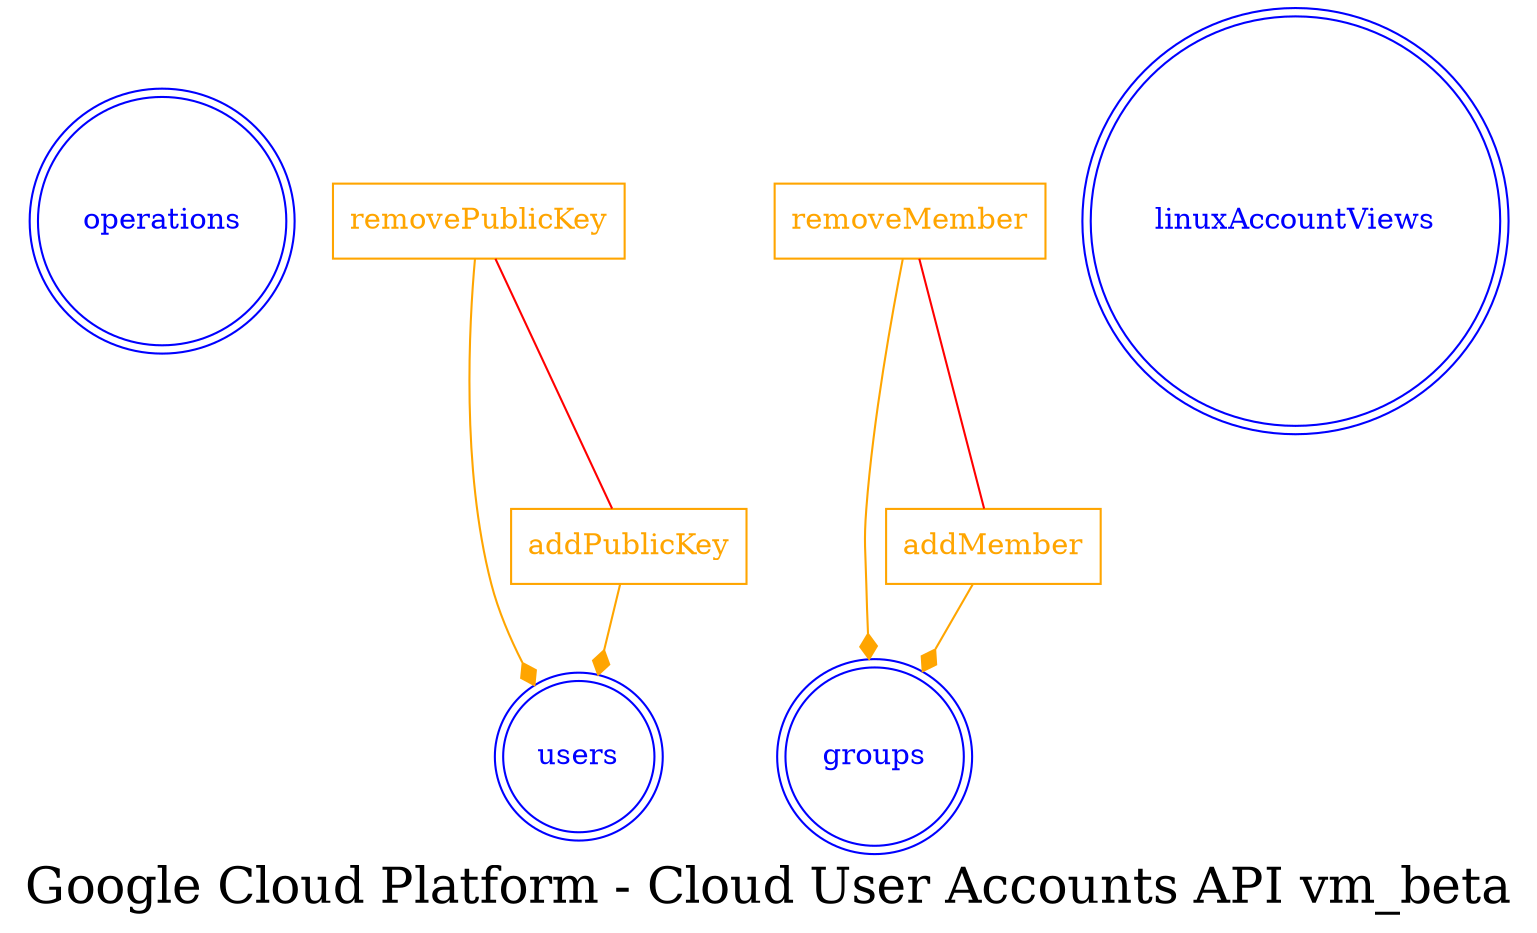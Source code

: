 digraph LexiconGraph {
graph[label="Google Cloud Platform - Cloud User Accounts API vm_beta", fontsize=24]
splines=true
"operations" [color=blue, fontcolor=blue, shape=doublecircle]
"users" [color=blue, fontcolor=blue, shape=doublecircle]
"groups" [color=blue, fontcolor=blue, shape=doublecircle]
"linuxAccountViews" [color=blue, fontcolor=blue, shape=doublecircle]
"addPublicKey" [color=orange, fontcolor=orange, shape=box]
"addPublicKey" -> "users" [color=orange, fontcolor=orange, arrowhead=diamond, arrowtail=none]
"removePublicKey" -> "addPublicKey" [color=red, fontcolor=red, arrowhead=none, arrowtail=none]
"removePublicKey" [color=orange, fontcolor=orange, shape=box]
"removePublicKey" -> "users" [color=orange, fontcolor=orange, arrowhead=diamond, arrowtail=none]
"addMember" [color=orange, fontcolor=orange, shape=box]
"addMember" -> "groups" [color=orange, fontcolor=orange, arrowhead=diamond, arrowtail=none]
"removeMember" -> "addMember" [color=red, fontcolor=red, arrowhead=none, arrowtail=none]
"removeMember" [color=orange, fontcolor=orange, shape=box]
"removeMember" -> "groups" [color=orange, fontcolor=orange, arrowhead=diamond, arrowtail=none]
}
